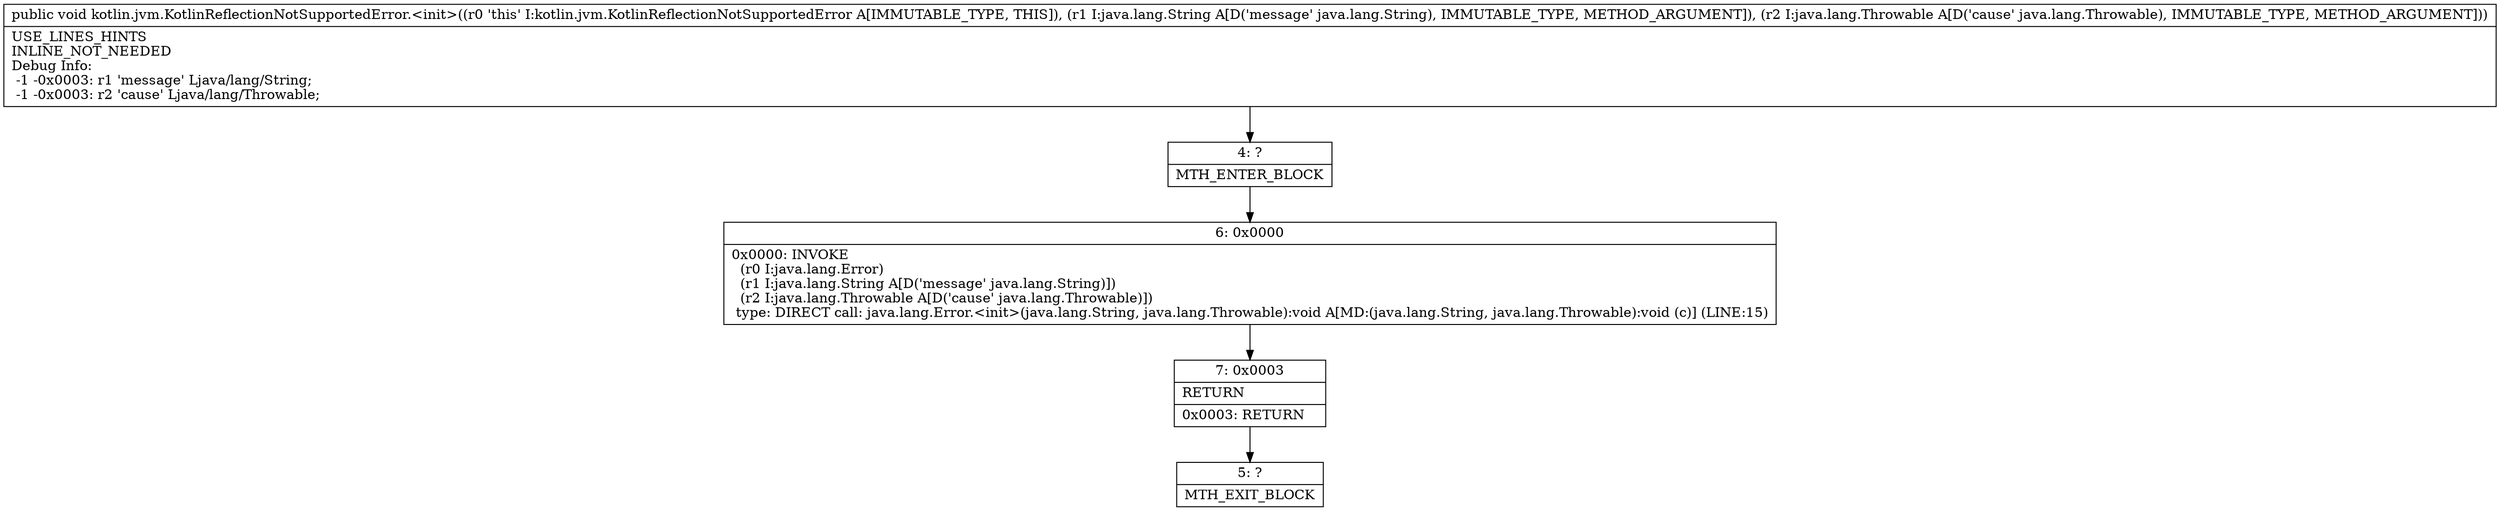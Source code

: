digraph "CFG forkotlin.jvm.KotlinReflectionNotSupportedError.\<init\>(Ljava\/lang\/String;Ljava\/lang\/Throwable;)V" {
Node_4 [shape=record,label="{4\:\ ?|MTH_ENTER_BLOCK\l}"];
Node_6 [shape=record,label="{6\:\ 0x0000|0x0000: INVOKE  \l  (r0 I:java.lang.Error)\l  (r1 I:java.lang.String A[D('message' java.lang.String)])\l  (r2 I:java.lang.Throwable A[D('cause' java.lang.Throwable)])\l type: DIRECT call: java.lang.Error.\<init\>(java.lang.String, java.lang.Throwable):void A[MD:(java.lang.String, java.lang.Throwable):void (c)] (LINE:15)\l}"];
Node_7 [shape=record,label="{7\:\ 0x0003|RETURN\l|0x0003: RETURN   \l}"];
Node_5 [shape=record,label="{5\:\ ?|MTH_EXIT_BLOCK\l}"];
MethodNode[shape=record,label="{public void kotlin.jvm.KotlinReflectionNotSupportedError.\<init\>((r0 'this' I:kotlin.jvm.KotlinReflectionNotSupportedError A[IMMUTABLE_TYPE, THIS]), (r1 I:java.lang.String A[D('message' java.lang.String), IMMUTABLE_TYPE, METHOD_ARGUMENT]), (r2 I:java.lang.Throwable A[D('cause' java.lang.Throwable), IMMUTABLE_TYPE, METHOD_ARGUMENT]))  | USE_LINES_HINTS\lINLINE_NOT_NEEDED\lDebug Info:\l  \-1 \-0x0003: r1 'message' Ljava\/lang\/String;\l  \-1 \-0x0003: r2 'cause' Ljava\/lang\/Throwable;\l}"];
MethodNode -> Node_4;Node_4 -> Node_6;
Node_6 -> Node_7;
Node_7 -> Node_5;
}


